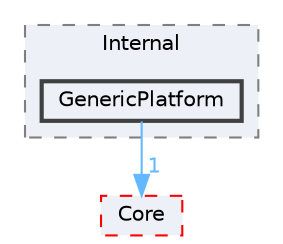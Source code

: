digraph "GenericPlatform"
{
 // INTERACTIVE_SVG=YES
 // LATEX_PDF_SIZE
  bgcolor="transparent";
  edge [fontname=Helvetica,fontsize=10,labelfontname=Helvetica,labelfontsize=10];
  node [fontname=Helvetica,fontsize=10,shape=box,height=0.2,width=0.4];
  compound=true
  subgraph clusterdir_b1bff7a0004e2719d9f745e64eaa9f9e {
    graph [ bgcolor="#edf0f7", pencolor="grey50", label="Internal", fontname=Helvetica,fontsize=10 style="filled,dashed", URL="dir_b1bff7a0004e2719d9f745e64eaa9f9e.html",tooltip=""]
  dir_cebd09dbf979691281ad0e99c82b215d [label="GenericPlatform", fillcolor="#edf0f7", color="grey25", style="filled,bold", URL="dir_cebd09dbf979691281ad0e99c82b215d.html",tooltip=""];
  }
  dir_0e6cddcc9caa1238c7f3774224afaa45 [label="Core", fillcolor="#edf0f7", color="red", style="filled,dashed", URL="dir_0e6cddcc9caa1238c7f3774224afaa45.html",tooltip=""];
  dir_cebd09dbf979691281ad0e99c82b215d->dir_0e6cddcc9caa1238c7f3774224afaa45 [headlabel="1", labeldistance=1.5 headhref="dir_000430_000266.html" href="dir_000430_000266.html" color="steelblue1" fontcolor="steelblue1"];
}
